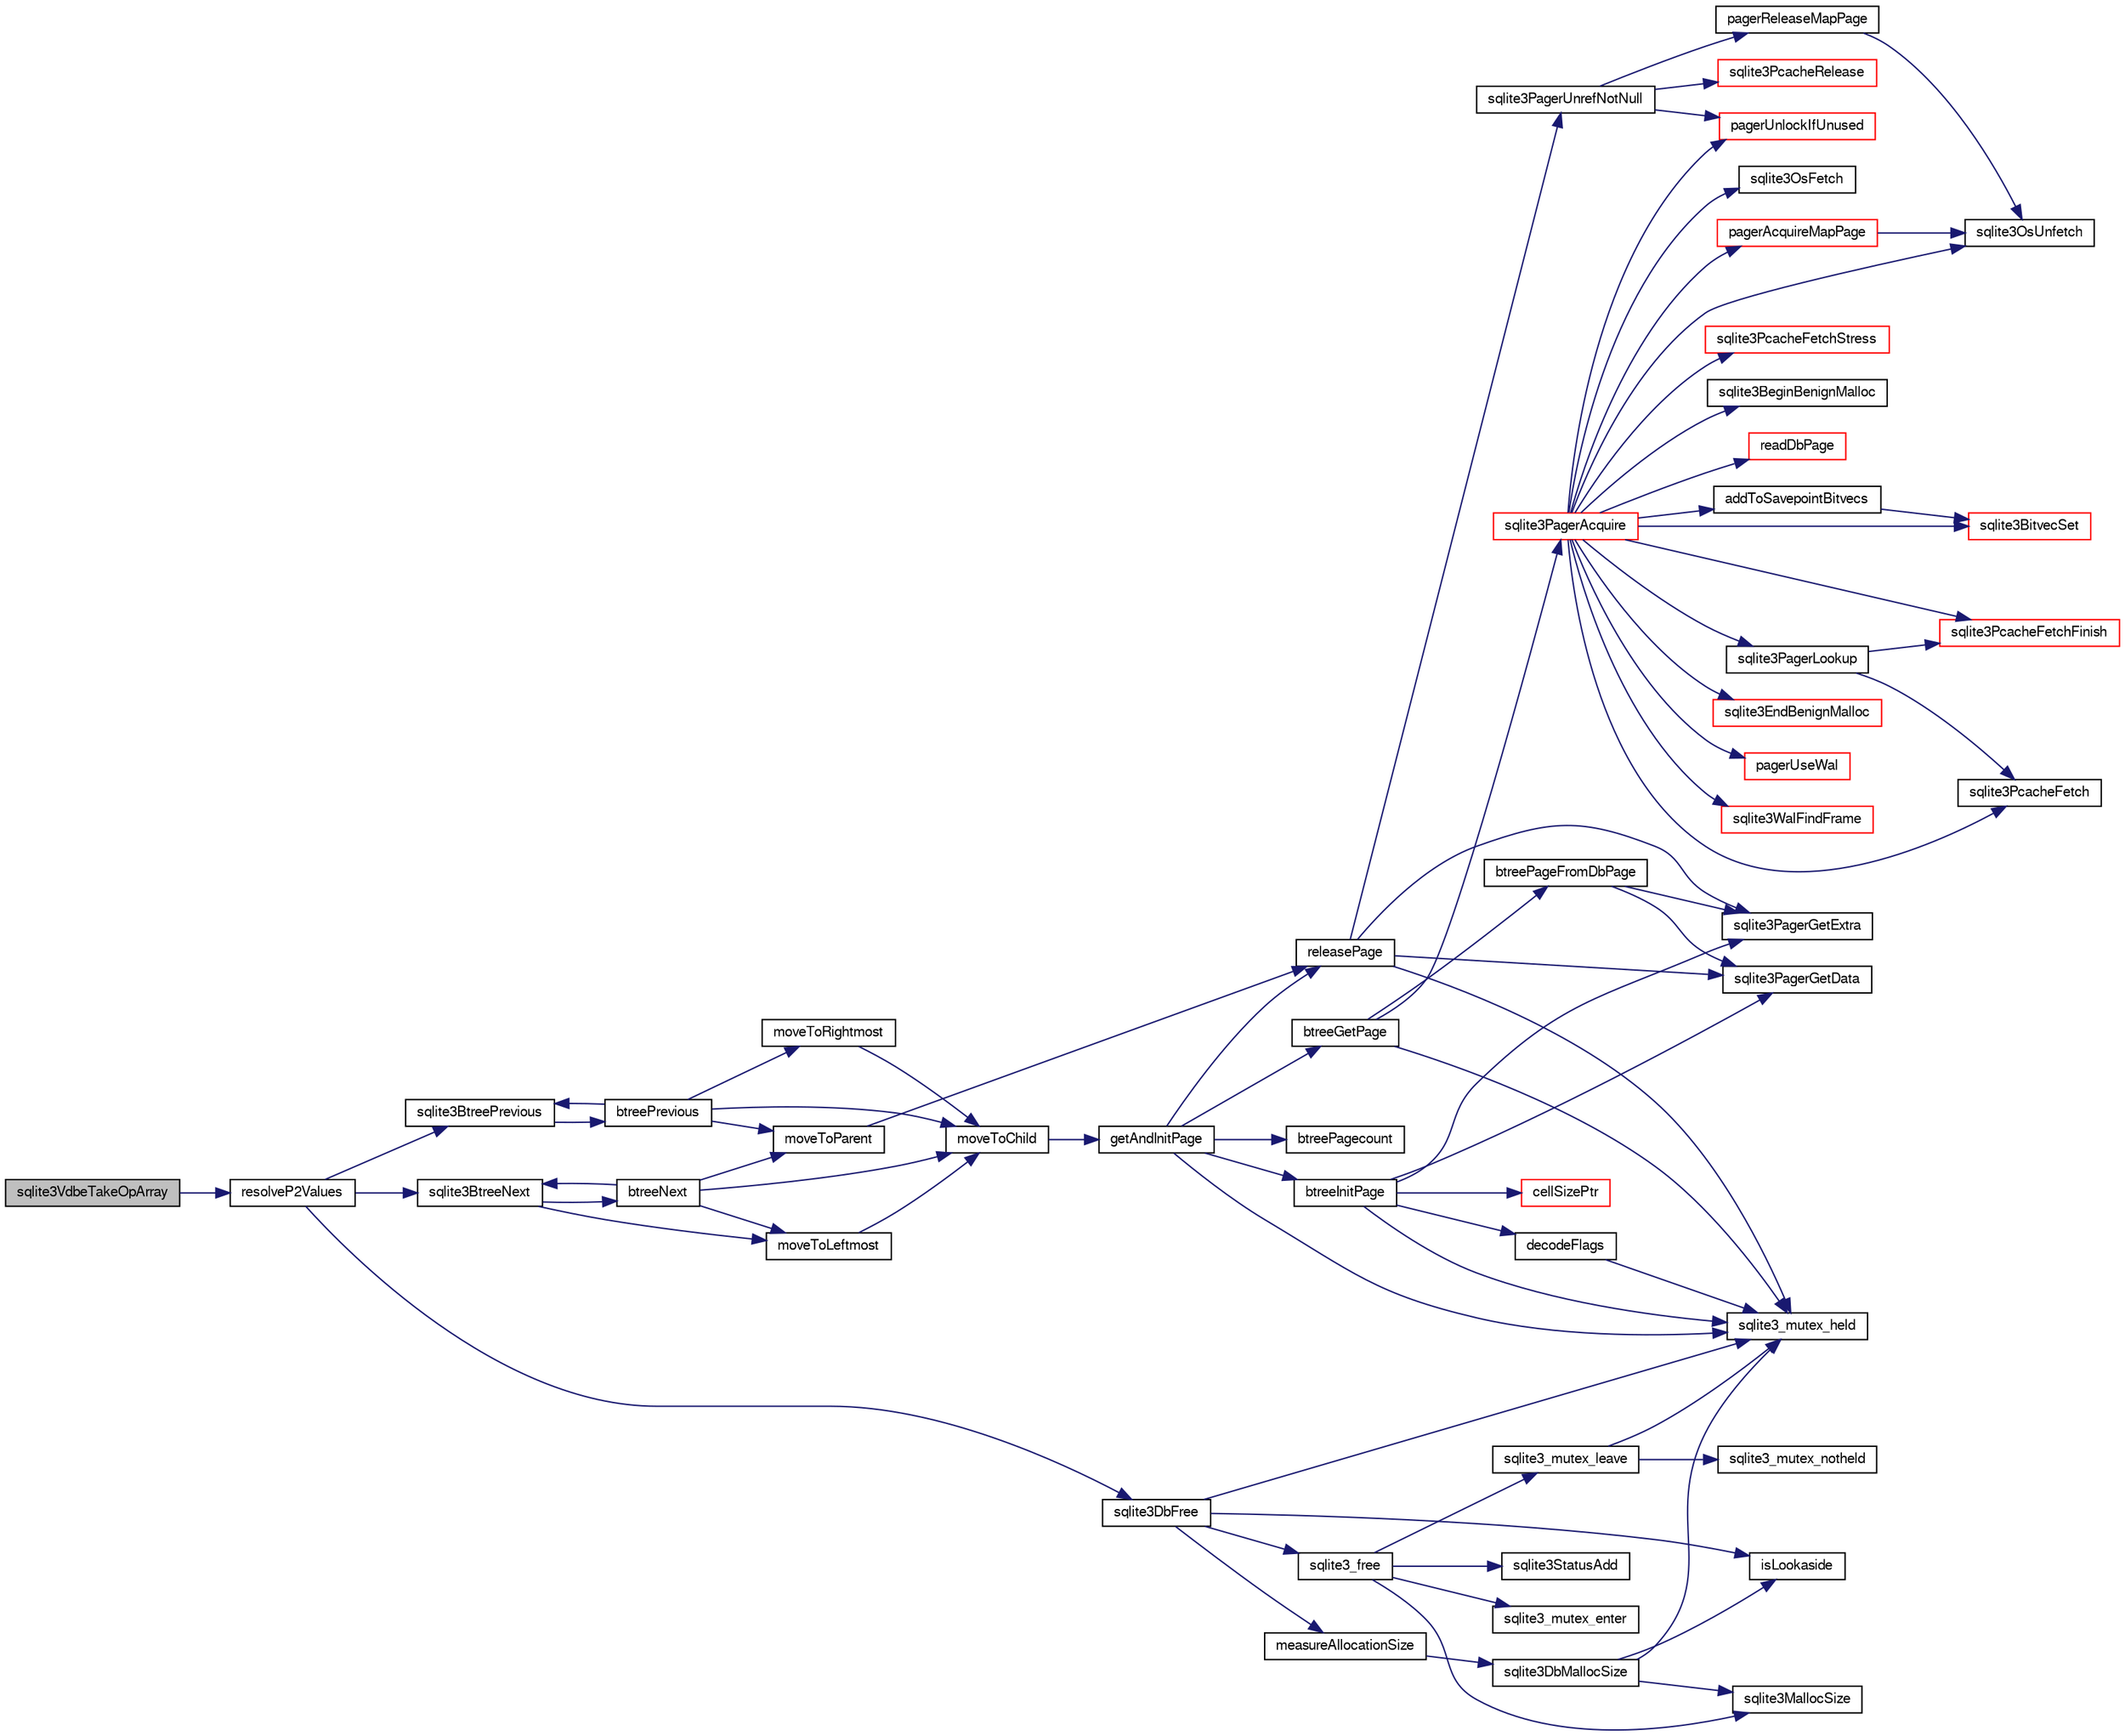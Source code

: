 digraph "sqlite3VdbeTakeOpArray"
{
  edge [fontname="FreeSans",fontsize="10",labelfontname="FreeSans",labelfontsize="10"];
  node [fontname="FreeSans",fontsize="10",shape=record];
  rankdir="LR";
  Node796389 [label="sqlite3VdbeTakeOpArray",height=0.2,width=0.4,color="black", fillcolor="grey75", style="filled", fontcolor="black"];
  Node796389 -> Node796390 [color="midnightblue",fontsize="10",style="solid",fontname="FreeSans"];
  Node796390 [label="resolveP2Values",height=0.2,width=0.4,color="black", fillcolor="white", style="filled",URL="$sqlite3_8c.html#a9aa9c7da468f7325e427e599812b92ab"];
  Node796390 -> Node796391 [color="midnightblue",fontsize="10",style="solid",fontname="FreeSans"];
  Node796391 [label="sqlite3BtreeNext",height=0.2,width=0.4,color="black", fillcolor="white", style="filled",URL="$sqlite3_8c.html#aa56f96564bee008046aa50f7f8455887"];
  Node796391 -> Node796392 [color="midnightblue",fontsize="10",style="solid",fontname="FreeSans"];
  Node796392 [label="btreeNext",height=0.2,width=0.4,color="black", fillcolor="white", style="filled",URL="$sqlite3_8c.html#a937623744e3658bd068b8ad99e87c356"];
  Node796392 -> Node796393 [color="midnightblue",fontsize="10",style="solid",fontname="FreeSans"];
  Node796393 [label="moveToChild",height=0.2,width=0.4,color="black", fillcolor="white", style="filled",URL="$sqlite3_8c.html#a1dbea539dd841af085ba1e1390922237"];
  Node796393 -> Node796394 [color="midnightblue",fontsize="10",style="solid",fontname="FreeSans"];
  Node796394 [label="getAndInitPage",height=0.2,width=0.4,color="black", fillcolor="white", style="filled",URL="$sqlite3_8c.html#ae85122d12808231a8d58459440a405ab"];
  Node796394 -> Node796395 [color="midnightblue",fontsize="10",style="solid",fontname="FreeSans"];
  Node796395 [label="sqlite3_mutex_held",height=0.2,width=0.4,color="black", fillcolor="white", style="filled",URL="$sqlite3_8c.html#acf77da68932b6bc163c5e68547ecc3e7"];
  Node796394 -> Node796396 [color="midnightblue",fontsize="10",style="solid",fontname="FreeSans"];
  Node796396 [label="btreePagecount",height=0.2,width=0.4,color="black", fillcolor="white", style="filled",URL="$sqlite3_8c.html#a9cc4ac11752c088db89d551ec1495a15"];
  Node796394 -> Node796397 [color="midnightblue",fontsize="10",style="solid",fontname="FreeSans"];
  Node796397 [label="btreeGetPage",height=0.2,width=0.4,color="black", fillcolor="white", style="filled",URL="$sqlite3_8c.html#ac59679e30ceb0190614fbd19a7feb6de"];
  Node796397 -> Node796395 [color="midnightblue",fontsize="10",style="solid",fontname="FreeSans"];
  Node796397 -> Node796398 [color="midnightblue",fontsize="10",style="solid",fontname="FreeSans"];
  Node796398 [label="sqlite3PagerAcquire",height=0.2,width=0.4,color="red", fillcolor="white", style="filled",URL="$sqlite3_8c.html#a22a53daafd2bd778cda390312651f994"];
  Node796398 -> Node796399 [color="midnightblue",fontsize="10",style="solid",fontname="FreeSans"];
  Node796399 [label="pagerUseWal",height=0.2,width=0.4,color="red", fillcolor="white", style="filled",URL="$sqlite3_8c.html#a31def80bfe1de9284d635ba190a5eb68"];
  Node796398 -> Node796682 [color="midnightblue",fontsize="10",style="solid",fontname="FreeSans"];
  Node796682 [label="sqlite3WalFindFrame",height=0.2,width=0.4,color="red", fillcolor="white", style="filled",URL="$sqlite3_8c.html#a70d73def3adcc264f500a63178742708"];
  Node796398 -> Node796687 [color="midnightblue",fontsize="10",style="solid",fontname="FreeSans"];
  Node796687 [label="sqlite3OsFetch",height=0.2,width=0.4,color="black", fillcolor="white", style="filled",URL="$sqlite3_8c.html#ab5b9137b375d5d8a8c216a644056cba7"];
  Node796398 -> Node796692 [color="midnightblue",fontsize="10",style="solid",fontname="FreeSans"];
  Node796692 [label="sqlite3PagerLookup",height=0.2,width=0.4,color="black", fillcolor="white", style="filled",URL="$sqlite3_8c.html#a1252ec03814f64eed236cfb21094cafd"];
  Node796692 -> Node796693 [color="midnightblue",fontsize="10",style="solid",fontname="FreeSans"];
  Node796693 [label="sqlite3PcacheFetch",height=0.2,width=0.4,color="black", fillcolor="white", style="filled",URL="$sqlite3_8c.html#a51a10151c5ec2c1c9e6fd615e95a3450"];
  Node796692 -> Node796694 [color="midnightblue",fontsize="10",style="solid",fontname="FreeSans"];
  Node796694 [label="sqlite3PcacheFetchFinish",height=0.2,width=0.4,color="red", fillcolor="white", style="filled",URL="$sqlite3_8c.html#a21f330cb082d63a111f64257e823a4b1"];
  Node796398 -> Node796696 [color="midnightblue",fontsize="10",style="solid",fontname="FreeSans"];
  Node796696 [label="pagerAcquireMapPage",height=0.2,width=0.4,color="red", fillcolor="white", style="filled",URL="$sqlite3_8c.html#affc12640bbd7572ae41f1943f3b8bb3b"];
  Node796696 -> Node796688 [color="midnightblue",fontsize="10",style="solid",fontname="FreeSans"];
  Node796688 [label="sqlite3OsUnfetch",height=0.2,width=0.4,color="black", fillcolor="white", style="filled",URL="$sqlite3_8c.html#abc0da72cb8b8989cf8708b572fe5fef4"];
  Node796398 -> Node796688 [color="midnightblue",fontsize="10",style="solid",fontname="FreeSans"];
  Node796398 -> Node796693 [color="midnightblue",fontsize="10",style="solid",fontname="FreeSans"];
  Node796398 -> Node796697 [color="midnightblue",fontsize="10",style="solid",fontname="FreeSans"];
  Node796697 [label="sqlite3PcacheFetchStress",height=0.2,width=0.4,color="red", fillcolor="white", style="filled",URL="$sqlite3_8c.html#a83644ab4d77e1649ae5336b659edb351"];
  Node796398 -> Node796694 [color="midnightblue",fontsize="10",style="solid",fontname="FreeSans"];
  Node796398 -> Node796475 [color="midnightblue",fontsize="10",style="solid",fontname="FreeSans"];
  Node796475 [label="sqlite3BeginBenignMalloc",height=0.2,width=0.4,color="black", fillcolor="white", style="filled",URL="$sqlite3_8c.html#a3344c0e2b1b6df701a1cb326602fac14"];
  Node796398 -> Node796699 [color="midnightblue",fontsize="10",style="solid",fontname="FreeSans"];
  Node796699 [label="sqlite3BitvecSet",height=0.2,width=0.4,color="red", fillcolor="white", style="filled",URL="$sqlite3_8c.html#a1f3c6d64d5d889e451d6725b1eb458be"];
  Node796398 -> Node796701 [color="midnightblue",fontsize="10",style="solid",fontname="FreeSans"];
  Node796701 [label="addToSavepointBitvecs",height=0.2,width=0.4,color="black", fillcolor="white", style="filled",URL="$sqlite3_8c.html#aa2e9bb02bb6975d83ec875f0792792f0"];
  Node796701 -> Node796699 [color="midnightblue",fontsize="10",style="solid",fontname="FreeSans"];
  Node796398 -> Node796476 [color="midnightblue",fontsize="10",style="solid",fontname="FreeSans"];
  Node796476 [label="sqlite3EndBenignMalloc",height=0.2,width=0.4,color="red", fillcolor="white", style="filled",URL="$sqlite3_8c.html#a4582127cc64d483dc66c7acf9d8d8fbb"];
  Node796398 -> Node796702 [color="midnightblue",fontsize="10",style="solid",fontname="FreeSans"];
  Node796702 [label="readDbPage",height=0.2,width=0.4,color="red", fillcolor="white", style="filled",URL="$sqlite3_8c.html#a1c4cca64dd97dda37d9be9cac94941a0"];
  Node796398 -> Node796707 [color="midnightblue",fontsize="10",style="solid",fontname="FreeSans"];
  Node796707 [label="pagerUnlockIfUnused",height=0.2,width=0.4,color="red", fillcolor="white", style="filled",URL="$sqlite3_8c.html#abf547f4276efb6f10262f7fde1e4d065"];
  Node796397 -> Node796812 [color="midnightblue",fontsize="10",style="solid",fontname="FreeSans"];
  Node796812 [label="btreePageFromDbPage",height=0.2,width=0.4,color="black", fillcolor="white", style="filled",URL="$sqlite3_8c.html#a148c0bf09d4ef14a49e0e7a2c0506c80"];
  Node796812 -> Node796779 [color="midnightblue",fontsize="10",style="solid",fontname="FreeSans"];
  Node796779 [label="sqlite3PagerGetExtra",height=0.2,width=0.4,color="black", fillcolor="white", style="filled",URL="$sqlite3_8c.html#a48e879a6d20f06f27390973ab8d59bd7"];
  Node796812 -> Node796778 [color="midnightblue",fontsize="10",style="solid",fontname="FreeSans"];
  Node796778 [label="sqlite3PagerGetData",height=0.2,width=0.4,color="black", fillcolor="white", style="filled",URL="$sqlite3_8c.html#a9dd340e56fb4b7fad4df339595b8d8a2"];
  Node796394 -> Node796813 [color="midnightblue",fontsize="10",style="solid",fontname="FreeSans"];
  Node796813 [label="btreeInitPage",height=0.2,width=0.4,color="black", fillcolor="white", style="filled",URL="$sqlite3_8c.html#a3fbef3abda22e9a3f72c2873ec0b26a3"];
  Node796813 -> Node796395 [color="midnightblue",fontsize="10",style="solid",fontname="FreeSans"];
  Node796813 -> Node796779 [color="midnightblue",fontsize="10",style="solid",fontname="FreeSans"];
  Node796813 -> Node796778 [color="midnightblue",fontsize="10",style="solid",fontname="FreeSans"];
  Node796813 -> Node796814 [color="midnightblue",fontsize="10",style="solid",fontname="FreeSans"];
  Node796814 [label="decodeFlags",height=0.2,width=0.4,color="black", fillcolor="white", style="filled",URL="$sqlite3_8c.html#acb168e46383706f31cefd555da235eae"];
  Node796814 -> Node796395 [color="midnightblue",fontsize="10",style="solid",fontname="FreeSans"];
  Node796813 -> Node796815 [color="midnightblue",fontsize="10",style="solid",fontname="FreeSans"];
  Node796815 [label="cellSizePtr",height=0.2,width=0.4,color="red", fillcolor="white", style="filled",URL="$sqlite3_8c.html#a6c95c9aac1c8a00490e36674f43e76ec"];
  Node796394 -> Node796817 [color="midnightblue",fontsize="10",style="solid",fontname="FreeSans"];
  Node796817 [label="releasePage",height=0.2,width=0.4,color="black", fillcolor="white", style="filled",URL="$sqlite3_8c.html#a92c6fb14f9bcf117440c35116c26d6c4"];
  Node796817 -> Node796779 [color="midnightblue",fontsize="10",style="solid",fontname="FreeSans"];
  Node796817 -> Node796778 [color="midnightblue",fontsize="10",style="solid",fontname="FreeSans"];
  Node796817 -> Node796395 [color="midnightblue",fontsize="10",style="solid",fontname="FreeSans"];
  Node796817 -> Node796721 [color="midnightblue",fontsize="10",style="solid",fontname="FreeSans"];
  Node796721 [label="sqlite3PagerUnrefNotNull",height=0.2,width=0.4,color="black", fillcolor="white", style="filled",URL="$sqlite3_8c.html#a4b314f96f09f5c68c94672e420e31ab9"];
  Node796721 -> Node796722 [color="midnightblue",fontsize="10",style="solid",fontname="FreeSans"];
  Node796722 [label="pagerReleaseMapPage",height=0.2,width=0.4,color="black", fillcolor="white", style="filled",URL="$sqlite3_8c.html#aefa288f9febba49488ab634f8b0d5f6d"];
  Node796722 -> Node796688 [color="midnightblue",fontsize="10",style="solid",fontname="FreeSans"];
  Node796721 -> Node796723 [color="midnightblue",fontsize="10",style="solid",fontname="FreeSans"];
  Node796723 [label="sqlite3PcacheRelease",height=0.2,width=0.4,color="red", fillcolor="white", style="filled",URL="$sqlite3_8c.html#ad07fc7a8130ad1e77861f345084b1b83"];
  Node796721 -> Node796707 [color="midnightblue",fontsize="10",style="solid",fontname="FreeSans"];
  Node796392 -> Node796818 [color="midnightblue",fontsize="10",style="solid",fontname="FreeSans"];
  Node796818 [label="moveToLeftmost",height=0.2,width=0.4,color="black", fillcolor="white", style="filled",URL="$sqlite3_8c.html#ae612f0a49a92eb71d75f018bd3c55400"];
  Node796818 -> Node796393 [color="midnightblue",fontsize="10",style="solid",fontname="FreeSans"];
  Node796392 -> Node796819 [color="midnightblue",fontsize="10",style="solid",fontname="FreeSans"];
  Node796819 [label="moveToParent",height=0.2,width=0.4,color="black", fillcolor="white", style="filled",URL="$sqlite3_8c.html#a6d71d2659481a7b7866f9445a62ec248"];
  Node796819 -> Node796817 [color="midnightblue",fontsize="10",style="solid",fontname="FreeSans"];
  Node796392 -> Node796391 [color="midnightblue",fontsize="10",style="solid",fontname="FreeSans"];
  Node796391 -> Node796818 [color="midnightblue",fontsize="10",style="solid",fontname="FreeSans"];
  Node796390 -> Node796820 [color="midnightblue",fontsize="10",style="solid",fontname="FreeSans"];
  Node796820 [label="sqlite3BtreePrevious",height=0.2,width=0.4,color="black", fillcolor="white", style="filled",URL="$sqlite3_8c.html#a1fc0a28b4147df5a1277a35da9a004df"];
  Node796820 -> Node796821 [color="midnightblue",fontsize="10",style="solid",fontname="FreeSans"];
  Node796821 [label="btreePrevious",height=0.2,width=0.4,color="black", fillcolor="white", style="filled",URL="$sqlite3_8c.html#a6b41260c8b5d49d50962296ee829b244"];
  Node796821 -> Node796393 [color="midnightblue",fontsize="10",style="solid",fontname="FreeSans"];
  Node796821 -> Node796822 [color="midnightblue",fontsize="10",style="solid",fontname="FreeSans"];
  Node796822 [label="moveToRightmost",height=0.2,width=0.4,color="black", fillcolor="white", style="filled",URL="$sqlite3_8c.html#a0f818654466695149ef54b1cdc16887d"];
  Node796822 -> Node796393 [color="midnightblue",fontsize="10",style="solid",fontname="FreeSans"];
  Node796821 -> Node796819 [color="midnightblue",fontsize="10",style="solid",fontname="FreeSans"];
  Node796821 -> Node796820 [color="midnightblue",fontsize="10",style="solid",fontname="FreeSans"];
  Node796390 -> Node796410 [color="midnightblue",fontsize="10",style="solid",fontname="FreeSans"];
  Node796410 [label="sqlite3DbFree",height=0.2,width=0.4,color="black", fillcolor="white", style="filled",URL="$sqlite3_8c.html#ac70ab821a6607b4a1b909582dc37a069"];
  Node796410 -> Node796395 [color="midnightblue",fontsize="10",style="solid",fontname="FreeSans"];
  Node796410 -> Node796411 [color="midnightblue",fontsize="10",style="solid",fontname="FreeSans"];
  Node796411 [label="measureAllocationSize",height=0.2,width=0.4,color="black", fillcolor="white", style="filled",URL="$sqlite3_8c.html#a45731e644a22fdb756e2b6337224217a"];
  Node796411 -> Node796412 [color="midnightblue",fontsize="10",style="solid",fontname="FreeSans"];
  Node796412 [label="sqlite3DbMallocSize",height=0.2,width=0.4,color="black", fillcolor="white", style="filled",URL="$sqlite3_8c.html#aa397e5a8a03495203a0767abf0a71f86"];
  Node796412 -> Node796413 [color="midnightblue",fontsize="10",style="solid",fontname="FreeSans"];
  Node796413 [label="sqlite3MallocSize",height=0.2,width=0.4,color="black", fillcolor="white", style="filled",URL="$sqlite3_8c.html#acf5d2a5f35270bafb050bd2def576955"];
  Node796412 -> Node796395 [color="midnightblue",fontsize="10",style="solid",fontname="FreeSans"];
  Node796412 -> Node796414 [color="midnightblue",fontsize="10",style="solid",fontname="FreeSans"];
  Node796414 [label="isLookaside",height=0.2,width=0.4,color="black", fillcolor="white", style="filled",URL="$sqlite3_8c.html#a770fa05ff9717b75e16f4d968a77b897"];
  Node796410 -> Node796414 [color="midnightblue",fontsize="10",style="solid",fontname="FreeSans"];
  Node796410 -> Node796415 [color="midnightblue",fontsize="10",style="solid",fontname="FreeSans"];
  Node796415 [label="sqlite3_free",height=0.2,width=0.4,color="black", fillcolor="white", style="filled",URL="$sqlite3_8c.html#a6552349e36a8a691af5487999ab09519"];
  Node796415 -> Node796416 [color="midnightblue",fontsize="10",style="solid",fontname="FreeSans"];
  Node796416 [label="sqlite3_mutex_enter",height=0.2,width=0.4,color="black", fillcolor="white", style="filled",URL="$sqlite3_8c.html#a1c12cde690bd89f104de5cbad12a6bf5"];
  Node796415 -> Node796417 [color="midnightblue",fontsize="10",style="solid",fontname="FreeSans"];
  Node796417 [label="sqlite3StatusAdd",height=0.2,width=0.4,color="black", fillcolor="white", style="filled",URL="$sqlite3_8c.html#afa029f93586aeab4cc85360905dae9cd"];
  Node796415 -> Node796413 [color="midnightblue",fontsize="10",style="solid",fontname="FreeSans"];
  Node796415 -> Node796418 [color="midnightblue",fontsize="10",style="solid",fontname="FreeSans"];
  Node796418 [label="sqlite3_mutex_leave",height=0.2,width=0.4,color="black", fillcolor="white", style="filled",URL="$sqlite3_8c.html#a5838d235601dbd3c1fa993555c6bcc93"];
  Node796418 -> Node796395 [color="midnightblue",fontsize="10",style="solid",fontname="FreeSans"];
  Node796418 -> Node796419 [color="midnightblue",fontsize="10",style="solid",fontname="FreeSans"];
  Node796419 [label="sqlite3_mutex_notheld",height=0.2,width=0.4,color="black", fillcolor="white", style="filled",URL="$sqlite3_8c.html#a83967c837c1c000d3b5adcfaa688f5dc"];
}
